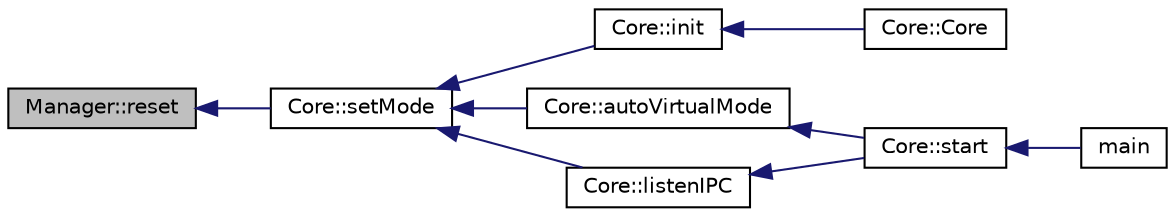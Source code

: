 digraph "Manager::reset"
{
  edge [fontname="Helvetica",fontsize="10",labelfontname="Helvetica",labelfontsize="10"];
  node [fontname="Helvetica",fontsize="10",shape=record];
  rankdir="LR";
  Node1 [label="Manager::reset",height=0.2,width=0.4,color="black", fillcolor="grey75", style="filled" fontcolor="black"];
  Node1 -> Node2 [dir="back",color="midnightblue",fontsize="10",style="solid",fontname="Helvetica"];
  Node2 [label="Core::setMode",height=0.2,width=0.4,color="black", fillcolor="white", style="filled",URL="$class_core.html#a1dac5f63296f11309c2f25770b30912b"];
  Node2 -> Node3 [dir="back",color="midnightblue",fontsize="10",style="solid",fontname="Helvetica"];
  Node3 [label="Core::init",height=0.2,width=0.4,color="black", fillcolor="white", style="filled",URL="$class_core.html#a2ad48b714f575d3f3c25c80ffa72afad"];
  Node3 -> Node4 [dir="back",color="midnightblue",fontsize="10",style="solid",fontname="Helvetica"];
  Node4 [label="Core::Core",height=0.2,width=0.4,color="black", fillcolor="white", style="filled",URL="$class_core.html#a14e63188e0aa7c4a6f72d5501384d1f9"];
  Node2 -> Node5 [dir="back",color="midnightblue",fontsize="10",style="solid",fontname="Helvetica"];
  Node5 [label="Core::autoVirtualMode",height=0.2,width=0.4,color="black", fillcolor="white", style="filled",URL="$class_core.html#a7fab8414125602f9f595143bb21d24c1"];
  Node5 -> Node6 [dir="back",color="midnightblue",fontsize="10",style="solid",fontname="Helvetica"];
  Node6 [label="Core::start",height=0.2,width=0.4,color="black", fillcolor="white", style="filled",URL="$class_core.html#a722434c9873d07d6b26a74e40e08eb9c"];
  Node6 -> Node7 [dir="back",color="midnightblue",fontsize="10",style="solid",fontname="Helvetica"];
  Node7 [label="main",height=0.2,width=0.4,color="black", fillcolor="white", style="filled",URL="$main_8cpp.html#ae66f6b31b5ad750f1fe042a706a4e3d4"];
  Node2 -> Node8 [dir="back",color="midnightblue",fontsize="10",style="solid",fontname="Helvetica"];
  Node8 [label="Core::listenIPC",height=0.2,width=0.4,color="black", fillcolor="white", style="filled",URL="$class_core.html#a9677503611528b6d6f2039eff6f80912"];
  Node8 -> Node6 [dir="back",color="midnightblue",fontsize="10",style="solid",fontname="Helvetica"];
}

